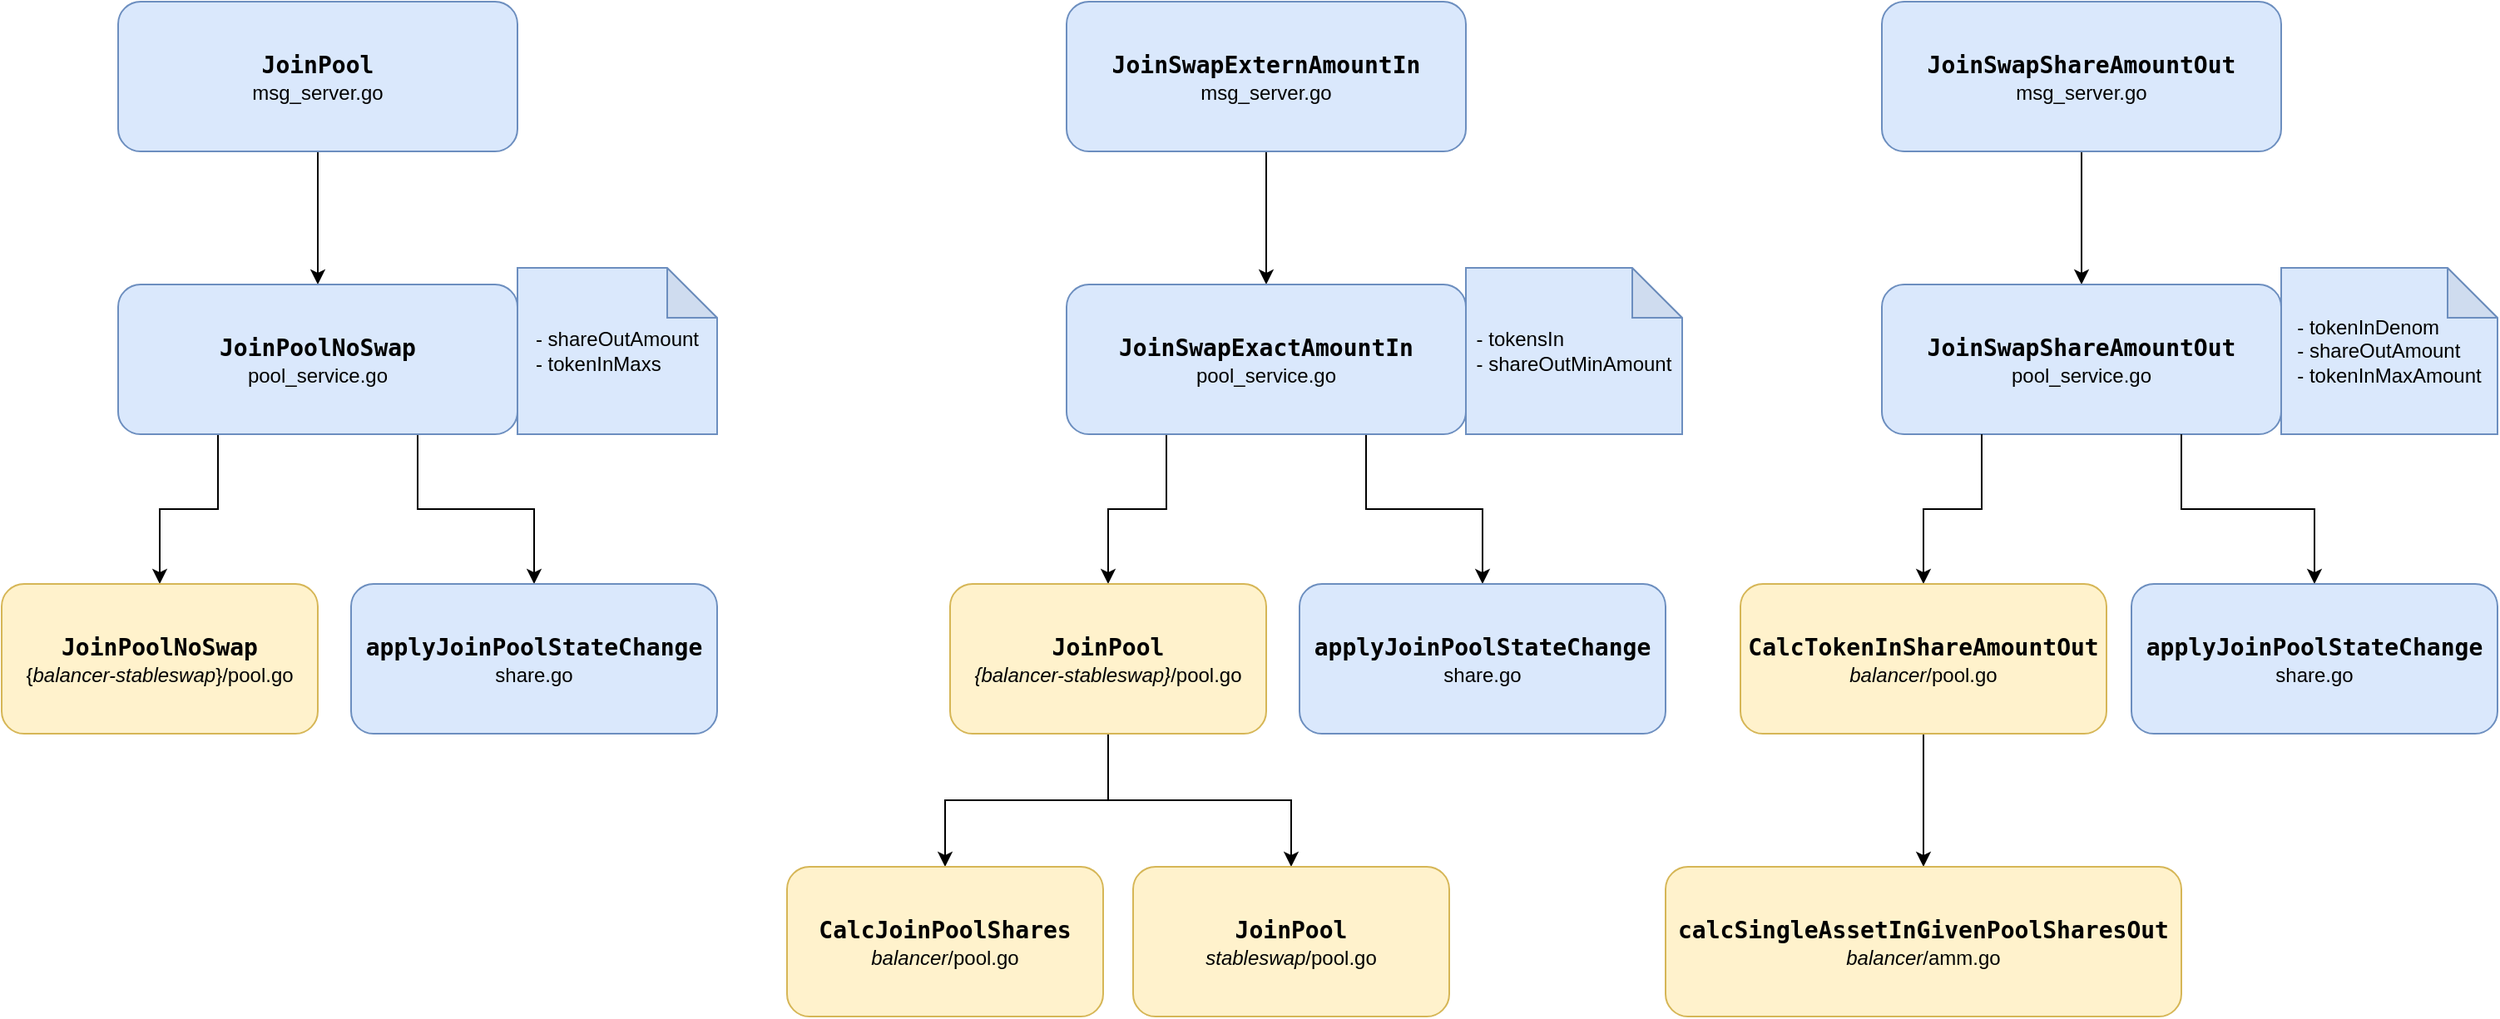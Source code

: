 <mxfile version="20.5.3" type="google" pages="2"><diagram id="0qrgnsilocFlv5rP9E1I" name="JoinPoolMsgs"><mxGraphModel grid="1" page="1" gridSize="10" guides="1" tooltips="1" connect="1" arrows="1" fold="1" pageScale="1" pageWidth="1700" pageHeight="1100" math="0" shadow="0"><root><mxCell id="0"/><mxCell id="1" parent="0"/><mxCell id="uW5GTuaa_IUeDNARKx7l-5" value="" style="edgeStyle=orthogonalEdgeStyle;rounded=0;orthogonalLoop=1;jettySize=auto;html=1;fontColor=#000000;" edge="1" parent="1" source="uW5GTuaa_IUeDNARKx7l-1" target="uW5GTuaa_IUeDNARKx7l-4"><mxGeometry relative="1" as="geometry"/></mxCell><mxCell id="uW5GTuaa_IUeDNARKx7l-1" value="&lt;div style=&quot;font-family: &amp;quot;Droid Sans Mono&amp;quot;, &amp;quot;monospace&amp;quot;, monospace; font-size: 14px; line-height: 19px;&quot;&gt;&lt;div&gt;&lt;b&gt;&lt;span style=&quot;background-color: transparent;&quot;&gt;JoinSwapExternAmountIn&lt;/span&gt;&lt;/b&gt;&lt;/div&gt;&lt;/div&gt;msg_server.go" style="rounded=1;whiteSpace=wrap;html=1;fillColor=#dae8fc;strokeColor=#6c8ebf;" vertex="1" parent="1"><mxGeometry x="680" y="40" width="240" height="90" as="geometry"/></mxCell><mxCell id="uW5GTuaa_IUeDNARKx7l-11" value="" style="edgeStyle=orthogonalEdgeStyle;rounded=0;orthogonalLoop=1;jettySize=auto;html=1;fontColor=#000000;exitX=0.25;exitY=1;exitDx=0;exitDy=0;" edge="1" parent="1" source="uW5GTuaa_IUeDNARKx7l-4" target="uW5GTuaa_IUeDNARKx7l-10"><mxGeometry relative="1" as="geometry"><mxPoint x="660" y="380" as="sourcePoint"/><Array as="points"/></mxGeometry></mxCell><mxCell id="uW5GTuaa_IUeDNARKx7l-13" style="edgeStyle=orthogonalEdgeStyle;rounded=0;orthogonalLoop=1;jettySize=auto;html=1;exitX=0.75;exitY=1;exitDx=0;exitDy=0;entryX=0.5;entryY=0;entryDx=0;entryDy=0;fontColor=#000000;" edge="1" parent="1" source="uW5GTuaa_IUeDNARKx7l-4" target="uW5GTuaa_IUeDNARKx7l-12"><mxGeometry relative="1" as="geometry"/></mxCell><mxCell id="uW5GTuaa_IUeDNARKx7l-4" value="&lt;div style=&quot;font-family: &amp;quot;Droid Sans Mono&amp;quot;, &amp;quot;monospace&amp;quot;, monospace; font-size: 14px; line-height: 19px;&quot;&gt;&lt;div style=&quot;font-family: &amp;quot;Droid Sans Mono&amp;quot;, &amp;quot;monospace&amp;quot;, monospace; font-size: 14px; line-height: 19px;&quot;&gt;&lt;div&gt;&lt;b&gt;&lt;span style=&quot;background-color: transparent;&quot;&gt;JoinSwapExactAmountIn&lt;/span&gt;&lt;/b&gt;&lt;/div&gt;&lt;/div&gt;&lt;/div&gt;&lt;span style=&quot;background-color: transparent;&quot;&gt;pool_service.go&lt;/span&gt;" style="rounded=1;whiteSpace=wrap;html=1;fillColor=#dae8fc;strokeColor=#6c8ebf;" vertex="1" parent="1"><mxGeometry x="680" y="210" width="240" height="90" as="geometry"/></mxCell><mxCell id="uW5GTuaa_IUeDNARKx7l-6" value="" style="edgeStyle=orthogonalEdgeStyle;rounded=0;orthogonalLoop=1;jettySize=auto;html=1;fontColor=#000000;" edge="1" parent="1" source="uW5GTuaa_IUeDNARKx7l-7" target="uW5GTuaa_IUeDNARKx7l-8"><mxGeometry relative="1" as="geometry"/></mxCell><mxCell id="uW5GTuaa_IUeDNARKx7l-7" value="&lt;div style=&quot;font-family: &amp;quot;Droid Sans Mono&amp;quot;, &amp;quot;monospace&amp;quot;, monospace; font-size: 14px; line-height: 19px;&quot;&gt;&lt;div&gt;&lt;b&gt;&lt;span style=&quot;background-color: transparent;&quot;&gt;JoinSwapShareAmountOut&lt;/span&gt;&lt;/b&gt;&lt;/div&gt;&lt;/div&gt;&lt;span style=&quot;background-color: transparent;&quot;&gt;msg_server.go&lt;/span&gt;" style="rounded=1;whiteSpace=wrap;html=1;fillColor=#dae8fc;strokeColor=#6c8ebf;" vertex="1" parent="1"><mxGeometry x="1170" y="40" width="240" height="90" as="geometry"/></mxCell><mxCell id="uW5GTuaa_IUeDNARKx7l-8" value="&lt;div style=&quot;font-family: &amp;quot;Droid Sans Mono&amp;quot;, &amp;quot;monospace&amp;quot;, monospace; font-size: 14px; line-height: 19px;&quot;&gt;&lt;div style=&quot;font-family: &amp;quot;Droid Sans Mono&amp;quot;, &amp;quot;monospace&amp;quot;, monospace; font-size: 14px; line-height: 19px;&quot;&gt;&lt;div&gt;&lt;b&gt;&lt;span style=&quot;background-color: transparent;&quot;&gt;JoinSwapShareAmountOut&lt;/span&gt;&lt;/b&gt;&lt;/div&gt;&lt;/div&gt;&lt;/div&gt;&lt;span style=&quot;background-color: transparent;&quot;&gt;pool_service.go&lt;/span&gt;" style="rounded=1;whiteSpace=wrap;html=1;fillColor=#dae8fc;strokeColor=#6c8ebf;" vertex="1" parent="1"><mxGeometry x="1170" y="210" width="240" height="90" as="geometry"/></mxCell><mxCell id="uW5GTuaa_IUeDNARKx7l-25" value="" style="edgeStyle=orthogonalEdgeStyle;rounded=0;orthogonalLoop=1;jettySize=auto;html=1;fontColor=#000000;" edge="1" parent="1" source="uW5GTuaa_IUeDNARKx7l-10" target="uW5GTuaa_IUeDNARKx7l-24"><mxGeometry relative="1" as="geometry"/></mxCell><mxCell id="EEQhbiuE1LbZnmNeVBPP-2" style="edgeStyle=orthogonalEdgeStyle;rounded=0;orthogonalLoop=1;jettySize=auto;html=1;exitX=0.5;exitY=1;exitDx=0;exitDy=0;fontSize=14;" edge="1" parent="1" source="uW5GTuaa_IUeDNARKx7l-10" target="EEQhbiuE1LbZnmNeVBPP-1"><mxGeometry relative="1" as="geometry"/></mxCell><mxCell id="uW5GTuaa_IUeDNARKx7l-10" value="&lt;div style=&quot;font-family: &amp;quot;Droid Sans Mono&amp;quot;, &amp;quot;monospace&amp;quot;, monospace; font-size: 14px; line-height: 19px;&quot;&gt;&lt;div style=&quot;font-family: &amp;quot;Droid Sans Mono&amp;quot;, &amp;quot;monospace&amp;quot;, monospace; font-size: 14px; line-height: 19px;&quot;&gt;&lt;div&gt;&lt;b&gt;&lt;span style=&quot;background-color: transparent;&quot;&gt;JoinPool&lt;/span&gt;&lt;/b&gt;&lt;/div&gt;&lt;/div&gt;&lt;/div&gt;&lt;span style=&quot;background-color: transparent;&quot;&gt;&lt;i&gt;{balancer-stableswap}&lt;/i&gt;/pool.go&lt;/span&gt;" style="rounded=1;whiteSpace=wrap;html=1;fillColor=#fff2cc;strokeColor=#d6b656;" vertex="1" parent="1"><mxGeometry x="610" y="390" width="190" height="90" as="geometry"/></mxCell><mxCell id="uW5GTuaa_IUeDNARKx7l-12" value="&lt;div style=&quot;font-family: &amp;quot;Droid Sans Mono&amp;quot;, &amp;quot;monospace&amp;quot;, monospace; font-size: 14px; line-height: 19px;&quot;&gt;&lt;div style=&quot;font-family: &amp;quot;Droid Sans Mono&amp;quot;, &amp;quot;monospace&amp;quot;, monospace; font-size: 14px; line-height: 19px;&quot;&gt;&lt;div&gt;&lt;div style=&quot;font-family: &amp;quot;Droid Sans Mono&amp;quot;, &amp;quot;monospace&amp;quot;, monospace; font-size: 14px; line-height: 19px;&quot;&gt;&lt;div&gt;&lt;b&gt;&lt;span style=&quot;background-color: transparent;&quot;&gt;applyJoinPoolStateChange&lt;/span&gt;&lt;/b&gt;&lt;/div&gt;&lt;/div&gt;&lt;/div&gt;&lt;/div&gt;&lt;/div&gt;&lt;span style=&quot;background-color: transparent;&quot;&gt;share.go&lt;/span&gt;" style="rounded=1;whiteSpace=wrap;html=1;fillColor=#dae8fc;strokeColor=#6c8ebf;" vertex="1" parent="1"><mxGeometry x="820" y="390" width="220" height="90" as="geometry"/></mxCell><mxCell id="uW5GTuaa_IUeDNARKx7l-14" value="" style="edgeStyle=orthogonalEdgeStyle;rounded=0;orthogonalLoop=1;jettySize=auto;html=1;fontColor=#000000;" edge="1" parent="1" source="uW5GTuaa_IUeDNARKx7l-15" target="uW5GTuaa_IUeDNARKx7l-18"><mxGeometry relative="1" as="geometry"/></mxCell><mxCell id="uW5GTuaa_IUeDNARKx7l-15" value="&lt;div style=&quot;font-family: &amp;quot;Droid Sans Mono&amp;quot;, &amp;quot;monospace&amp;quot;, monospace; font-size: 14px; line-height: 19px;&quot;&gt;&lt;div&gt;&lt;b&gt;&lt;span style=&quot;background-color: transparent;&quot;&gt;JoinPool&lt;/span&gt;&lt;/b&gt;&lt;/div&gt;&lt;/div&gt;msg_server.go" style="rounded=1;whiteSpace=wrap;html=1;fillColor=#dae8fc;strokeColor=#6c8ebf;" vertex="1" parent="1"><mxGeometry x="110" y="40" width="240" height="90" as="geometry"/></mxCell><mxCell id="uW5GTuaa_IUeDNARKx7l-16" value="" style="edgeStyle=orthogonalEdgeStyle;rounded=0;orthogonalLoop=1;jettySize=auto;html=1;fontColor=#000000;exitX=0.25;exitY=1;exitDx=0;exitDy=0;" edge="1" parent="1" source="uW5GTuaa_IUeDNARKx7l-18" target="uW5GTuaa_IUeDNARKx7l-19"><mxGeometry relative="1" as="geometry"><mxPoint x="90" y="380" as="sourcePoint"/><Array as="points"/></mxGeometry></mxCell><mxCell id="uW5GTuaa_IUeDNARKx7l-17" style="edgeStyle=orthogonalEdgeStyle;rounded=0;orthogonalLoop=1;jettySize=auto;html=1;exitX=0.75;exitY=1;exitDx=0;exitDy=0;entryX=0.5;entryY=0;entryDx=0;entryDy=0;fontColor=#000000;" edge="1" parent="1" source="uW5GTuaa_IUeDNARKx7l-18" target="uW5GTuaa_IUeDNARKx7l-20"><mxGeometry relative="1" as="geometry"/></mxCell><mxCell id="uW5GTuaa_IUeDNARKx7l-18" value="&lt;div style=&quot;font-family: &amp;quot;Droid Sans Mono&amp;quot;, &amp;quot;monospace&amp;quot;, monospace; font-size: 14px; line-height: 19px;&quot;&gt;&lt;div style=&quot;font-family: &amp;quot;Droid Sans Mono&amp;quot;, &amp;quot;monospace&amp;quot;, monospace; font-size: 14px; line-height: 19px;&quot;&gt;&lt;div&gt;&lt;b&gt;&lt;span style=&quot;background-color: transparent;&quot;&gt;JoinPoolNoSwap&lt;/span&gt;&lt;/b&gt;&lt;/div&gt;&lt;/div&gt;&lt;/div&gt;&lt;span style=&quot;background-color: transparent;&quot;&gt;pool_service.go&lt;/span&gt;" style="rounded=1;whiteSpace=wrap;html=1;fillColor=#dae8fc;strokeColor=#6c8ebf;" vertex="1" parent="1"><mxGeometry x="110" y="210" width="240" height="90" as="geometry"/></mxCell><mxCell id="uW5GTuaa_IUeDNARKx7l-19" value="&lt;div style=&quot;font-family: &amp;quot;Droid Sans Mono&amp;quot;, &amp;quot;monospace&amp;quot;, monospace; font-size: 14px; line-height: 19px;&quot;&gt;&lt;div style=&quot;font-family: &amp;quot;Droid Sans Mono&amp;quot;, &amp;quot;monospace&amp;quot;, monospace; font-size: 14px; line-height: 19px;&quot;&gt;&lt;div&gt;&lt;b&gt;&lt;span style=&quot;background-color: transparent;&quot;&gt;JoinPoolNoSwap&lt;/span&gt;&lt;/b&gt;&lt;/div&gt;&lt;/div&gt;&lt;/div&gt;&lt;span style=&quot;background-color: transparent;&quot;&gt;{&lt;i&gt;balancer-stableswap&lt;/i&gt;}/pool.go&lt;/span&gt;" style="rounded=1;whiteSpace=wrap;html=1;fillColor=#fff2cc;strokeColor=#d6b656;" vertex="1" parent="1"><mxGeometry x="40" y="390" width="190" height="90" as="geometry"/></mxCell><mxCell id="uW5GTuaa_IUeDNARKx7l-20" value="&lt;div style=&quot;font-family: &amp;quot;Droid Sans Mono&amp;quot;, &amp;quot;monospace&amp;quot;, monospace; font-size: 14px; line-height: 19px;&quot;&gt;&lt;div style=&quot;font-family: &amp;quot;Droid Sans Mono&amp;quot;, &amp;quot;monospace&amp;quot;, monospace; font-size: 14px; line-height: 19px;&quot;&gt;&lt;div&gt;&lt;div style=&quot;font-family: &amp;quot;Droid Sans Mono&amp;quot;, &amp;quot;monospace&amp;quot;, monospace; font-size: 14px; line-height: 19px;&quot;&gt;&lt;div&gt;&lt;b&gt;&lt;span style=&quot;background-color: transparent;&quot;&gt;applyJoinPoolStateChange&lt;/span&gt;&lt;/b&gt;&lt;/div&gt;&lt;/div&gt;&lt;/div&gt;&lt;/div&gt;&lt;/div&gt;&lt;span style=&quot;background-color: transparent;&quot;&gt;share.go&lt;/span&gt;" style="rounded=1;whiteSpace=wrap;html=1;fillColor=#dae8fc;strokeColor=#6c8ebf;" vertex="1" parent="1"><mxGeometry x="250" y="390" width="220" height="90" as="geometry"/></mxCell><mxCell id="uW5GTuaa_IUeDNARKx7l-21" value="&lt;div align=&quot;justify&quot;&gt;- shareOutAmount&lt;br&gt;&lt;/div&gt;&lt;div align=&quot;justify&quot;&gt;- tokenInMaxs&lt;/div&gt;" style="shape=note;whiteSpace=wrap;html=1;backgroundOutline=1;darkOpacity=0.05;labelBackgroundColor=none;align=center;fillColor=#dae8fc;strokeColor=#6c8ebf;" vertex="1" parent="1"><mxGeometry x="350" y="200" width="120" height="100" as="geometry"/></mxCell><mxCell id="uW5GTuaa_IUeDNARKx7l-22" value="&lt;div align=&quot;justify&quot;&gt;- tokensIn&lt;br&gt;&lt;/div&gt;&lt;div align=&quot;justify&quot;&gt;- shareOutMinAmount&lt;/div&gt;" style="shape=note;whiteSpace=wrap;html=1;backgroundOutline=1;darkOpacity=0.05;labelBackgroundColor=none;align=center;fillColor=#dae8fc;strokeColor=#6c8ebf;" vertex="1" parent="1"><mxGeometry x="920" y="200" width="130" height="100" as="geometry"/></mxCell><mxCell id="uW5GTuaa_IUeDNARKx7l-23" value="&lt;div align=&quot;justify&quot;&gt;- tokenInDenom&lt;br&gt;&lt;/div&gt;&lt;div align=&quot;justify&quot;&gt;- shareOutAmount&lt;br&gt;&lt;/div&gt;&lt;div align=&quot;justify&quot;&gt;- tokenInMaxAmount&lt;/div&gt;" style="shape=note;whiteSpace=wrap;html=1;backgroundOutline=1;darkOpacity=0.05;labelBackgroundColor=none;align=center;fillColor=#dae8fc;strokeColor=#6c8ebf;" vertex="1" parent="1"><mxGeometry x="1410" y="200" width="130" height="100" as="geometry"/></mxCell><mxCell id="uW5GTuaa_IUeDNARKx7l-24" value="&lt;div style=&quot;font-family: &amp;quot;Droid Sans Mono&amp;quot;, &amp;quot;monospace&amp;quot;, monospace; font-size: 14px; line-height: 19px;&quot;&gt;&lt;div style=&quot;font-family: &amp;quot;Droid Sans Mono&amp;quot;, &amp;quot;monospace&amp;quot;, monospace; font-size: 14px; line-height: 19px;&quot;&gt;&lt;div&gt;&lt;b&gt;&lt;span style=&quot;background-color: transparent;&quot;&gt;CalcJoinPoolShares&lt;/span&gt;&lt;/b&gt;&lt;/div&gt;&lt;/div&gt;&lt;/div&gt;&lt;span style=&quot;background-color: transparent;&quot;&gt;&lt;i&gt;balancer&lt;/i&gt;/pool.go&lt;/span&gt;" style="rounded=1;whiteSpace=wrap;html=1;fillColor=#fff2cc;strokeColor=#d6b656;" vertex="1" parent="1"><mxGeometry x="512" y="560" width="190" height="90" as="geometry"/></mxCell><mxCell id="jEaBeC_6OpZJIMEJ8hdK-1" value="" style="edgeStyle=orthogonalEdgeStyle;rounded=0;orthogonalLoop=1;jettySize=auto;html=1;fontColor=#000000;exitX=0.25;exitY=1;exitDx=0;exitDy=0;" edge="1" parent="1" source="uW5GTuaa_IUeDNARKx7l-8" target="jEaBeC_6OpZJIMEJ8hdK-4"><mxGeometry relative="1" as="geometry"><mxPoint x="1260" y="345" as="sourcePoint"/><Array as="points"/></mxGeometry></mxCell><mxCell id="jEaBeC_6OpZJIMEJ8hdK-2" style="edgeStyle=orthogonalEdgeStyle;rounded=0;orthogonalLoop=1;jettySize=auto;html=1;entryX=0.5;entryY=0;entryDx=0;entryDy=0;fontColor=#000000;exitX=0.75;exitY=1;exitDx=0;exitDy=0;" edge="1" parent="1" source="uW5GTuaa_IUeDNARKx7l-8" target="jEaBeC_6OpZJIMEJ8hdK-5"><mxGeometry relative="1" as="geometry"><mxPoint x="1310" y="330" as="sourcePoint"/></mxGeometry></mxCell><mxCell id="jEaBeC_6OpZJIMEJ8hdK-3" value="" style="edgeStyle=orthogonalEdgeStyle;rounded=0;orthogonalLoop=1;jettySize=auto;html=1;fontColor=#000000;" edge="1" parent="1" source="jEaBeC_6OpZJIMEJ8hdK-4" target="jEaBeC_6OpZJIMEJ8hdK-6"><mxGeometry relative="1" as="geometry"/></mxCell><mxCell id="jEaBeC_6OpZJIMEJ8hdK-4" value="&lt;div style=&quot;font-family: &amp;quot;Droid Sans Mono&amp;quot;, &amp;quot;monospace&amp;quot;, monospace; font-size: 14px; line-height: 19px;&quot;&gt;&lt;div style=&quot;font-family: &amp;quot;Droid Sans Mono&amp;quot;, &amp;quot;monospace&amp;quot;, monospace; font-size: 14px; line-height: 19px;&quot;&gt;&lt;div&gt;&lt;div style=&quot;font-family: &amp;quot;Droid Sans Mono&amp;quot;, &amp;quot;monospace&amp;quot;, monospace; font-size: 14px; line-height: 19px;&quot;&gt;&lt;div&gt;&lt;b&gt;&lt;span style=&quot;background-color: transparent;&quot;&gt;CalcTokenInShareAmountOut&lt;/span&gt;&lt;/b&gt;&lt;/div&gt;&lt;/div&gt;&lt;/div&gt;&lt;/div&gt;&lt;/div&gt;&lt;span style=&quot;background-color: transparent;&quot;&gt;&lt;i&gt;balancer&lt;/i&gt;/pool.go&lt;/span&gt;" style="rounded=1;whiteSpace=wrap;html=1;fillColor=#fff2cc;strokeColor=#d6b656;" vertex="1" parent="1"><mxGeometry x="1085" y="390" width="220" height="90" as="geometry"/></mxCell><mxCell id="jEaBeC_6OpZJIMEJ8hdK-5" value="&lt;div style=&quot;font-family: &amp;quot;Droid Sans Mono&amp;quot;, &amp;quot;monospace&amp;quot;, monospace; font-size: 14px; line-height: 19px;&quot;&gt;&lt;div style=&quot;font-family: &amp;quot;Droid Sans Mono&amp;quot;, &amp;quot;monospace&amp;quot;, monospace; font-size: 14px; line-height: 19px;&quot;&gt;&lt;div&gt;&lt;div style=&quot;font-family: &amp;quot;Droid Sans Mono&amp;quot;, &amp;quot;monospace&amp;quot;, monospace; font-size: 14px; line-height: 19px;&quot;&gt;&lt;div&gt;&lt;b&gt;&lt;span style=&quot;background-color: transparent;&quot;&gt;applyJoinPoolStateChange&lt;/span&gt;&lt;/b&gt;&lt;/div&gt;&lt;/div&gt;&lt;/div&gt;&lt;/div&gt;&lt;/div&gt;&lt;span style=&quot;background-color: transparent;&quot;&gt;share.go&lt;/span&gt;" style="rounded=1;whiteSpace=wrap;html=1;fillColor=#dae8fc;strokeColor=#6c8ebf;" vertex="1" parent="1"><mxGeometry x="1320" y="390" width="220" height="90" as="geometry"/></mxCell><mxCell id="jEaBeC_6OpZJIMEJ8hdK-6" value="&lt;div style=&quot;font-family: &amp;quot;Droid Sans Mono&amp;quot;, &amp;quot;monospace&amp;quot;, monospace; font-size: 14px; line-height: 19px;&quot;&gt;&lt;div style=&quot;font-family: &amp;quot;Droid Sans Mono&amp;quot;, &amp;quot;monospace&amp;quot;, monospace; font-size: 14px; line-height: 19px;&quot;&gt;&lt;div&gt;&lt;div style=&quot;font-family: &amp;quot;Droid Sans Mono&amp;quot;, &amp;quot;monospace&amp;quot;, monospace; font-size: 14px; line-height: 19px;&quot;&gt;&lt;div&gt;&lt;b&gt;&lt;span style=&quot;background-color: transparent;&quot;&gt;calcSingleAssetInGivenPoolSharesOut&lt;/span&gt;&lt;/b&gt;&lt;/div&gt;&lt;/div&gt;&lt;/div&gt;&lt;/div&gt;&lt;/div&gt;&lt;span style=&quot;background-color: transparent;&quot;&gt;&lt;i&gt;balancer&lt;/i&gt;/amm.go&lt;/span&gt;" style="rounded=1;whiteSpace=wrap;html=1;fillColor=#fff2cc;strokeColor=#d6b656;" vertex="1" parent="1"><mxGeometry x="1040" y="560" width="310" height="90" as="geometry"/></mxCell><mxCell id="EEQhbiuE1LbZnmNeVBPP-1" value="&lt;div style=&quot;font-family: &amp;quot;Droid Sans Mono&amp;quot;, &amp;quot;monospace&amp;quot;, monospace; font-size: 14px; line-height: 19px;&quot;&gt;&lt;div style=&quot;font-family: &amp;quot;Droid Sans Mono&amp;quot;, &amp;quot;monospace&amp;quot;, monospace; font-size: 14px; line-height: 19px;&quot;&gt;&lt;div&gt;&lt;b&gt;&lt;span style=&quot;background-color: transparent;&quot;&gt;JoinPool&lt;br&gt;&lt;/span&gt;&lt;/b&gt;&lt;/div&gt;&lt;/div&gt;&lt;/div&gt;&lt;span style=&quot;background-color: transparent;&quot;&gt;&lt;i&gt;stableswap&lt;/i&gt;/pool.go&lt;/span&gt;" style="rounded=1;whiteSpace=wrap;html=1;fillColor=#fff2cc;strokeColor=#d6b656;" vertex="1" parent="1"><mxGeometry x="720" y="560" width="190" height="90" as="geometry"/></mxCell></root></mxGraphModel></diagram><diagram id="nFbIdgeD-GZ1dm-IVfG8" name="ExitPoolMsgs"><mxGraphModel grid="1" page="1" gridSize="10" guides="1" tooltips="1" connect="1" arrows="1" fold="1" pageScale="1" pageWidth="850" pageHeight="1100" math="0" shadow="0"><root><mxCell id="0"/><mxCell id="1" parent="0"/><mxCell id="lQ5fEQbqt2XdW8vGQpKS-1" value="" style="edgeStyle=orthogonalEdgeStyle;rounded=0;orthogonalLoop=1;jettySize=auto;html=1;fontColor=#000000;" edge="1" parent="1" source="lQ5fEQbqt2XdW8vGQpKS-2" target="lQ5fEQbqt2XdW8vGQpKS-5"><mxGeometry relative="1" as="geometry"/></mxCell><mxCell id="lQ5fEQbqt2XdW8vGQpKS-2" value="&lt;div style=&quot;font-family: &amp;quot;Droid Sans Mono&amp;quot;, &amp;quot;monospace&amp;quot;, monospace; font-size: 14px; line-height: 19px;&quot;&gt;&lt;div&gt;&lt;b&gt;ExitSwapShareAmountIn&lt;/b&gt;&lt;/div&gt;&lt;/div&gt;msg_server.go" style="rounded=1;whiteSpace=wrap;html=1;fillColor=#dae8fc;strokeColor=#6c8ebf;" vertex="1" parent="1"><mxGeometry x="680" y="40" width="240" height="90" as="geometry"/></mxCell><mxCell id="lQ5fEQbqt2XdW8vGQpKS-3" value="" style="edgeStyle=orthogonalEdgeStyle;rounded=0;orthogonalLoop=1;jettySize=auto;html=1;fontColor=#000000;exitX=0.534;exitY=0.998;exitDx=0;exitDy=0;exitPerimeter=0;" edge="1" parent="1" source="lQ5fEQbqt2XdW8vGQpKS-5"><mxGeometry relative="1" as="geometry"><mxPoint x="787.92" y="301.98" as="sourcePoint"/><Array as="points"/><mxPoint x="810" y="450" as="targetPoint"/></mxGeometry></mxCell><mxCell id="dS8Dy-xBz-0VP6z3kn9c-2" style="edgeStyle=orthogonalEdgeStyle;rounded=0;orthogonalLoop=1;jettySize=auto;html=1;entryX=0.5;entryY=0;entryDx=0;entryDy=0;fontSize=14;exitX=0.208;exitY=0.989;exitDx=0;exitDy=0;exitPerimeter=0;" edge="1" parent="1" source="lQ5fEQbqt2XdW8vGQpKS-5" target="dS8Dy-xBz-0VP6z3kn9c-1"><mxGeometry relative="1" as="geometry"/></mxCell><mxCell id="lQ5fEQbqt2XdW8vGQpKS-5" value="&lt;div style=&quot;font-family: &amp;quot;Droid Sans Mono&amp;quot;, &amp;quot;monospace&amp;quot;, monospace; font-size: 14px; line-height: 19px;&quot;&gt;&lt;div style=&quot;font-family: &amp;quot;Droid Sans Mono&amp;quot;, &amp;quot;monospace&amp;quot;, monospace; font-size: 14px; line-height: 19px;&quot;&gt;&lt;div&gt;&lt;b&gt;&lt;span style=&quot;background-color: transparent;&quot;&gt;ExitSwapShareAmountIn&lt;br&gt;&lt;/span&gt;&lt;/b&gt;&lt;/div&gt;&lt;/div&gt;&lt;/div&gt;&lt;span style=&quot;background-color: transparent;&quot;&gt;pool_service.go&lt;/span&gt;" style="rounded=1;whiteSpace=wrap;html=1;fillColor=#dae8fc;strokeColor=#6c8ebf;" vertex="1" parent="1"><mxGeometry x="680" y="210" width="240" height="90" as="geometry"/></mxCell><mxCell id="lQ5fEQbqt2XdW8vGQpKS-6" value="" style="edgeStyle=orthogonalEdgeStyle;rounded=0;orthogonalLoop=1;jettySize=auto;html=1;fontColor=#000000;" edge="1" parent="1" source="lQ5fEQbqt2XdW8vGQpKS-7" target="lQ5fEQbqt2XdW8vGQpKS-8"><mxGeometry relative="1" as="geometry"/></mxCell><mxCell id="lQ5fEQbqt2XdW8vGQpKS-7" value="&lt;div style=&quot;font-family: &amp;quot;Droid Sans Mono&amp;quot;, &amp;quot;monospace&amp;quot;, monospace; font-size: 14px; line-height: 19px;&quot;&gt;&lt;div&gt;&lt;b&gt;&lt;span style=&quot;background-color: transparent;&quot;&gt;ExitSwapExternAmountOut&lt;/span&gt;&lt;/b&gt;&lt;/div&gt;&lt;/div&gt;&lt;span style=&quot;background-color: transparent;&quot;&gt;msg_server.go&lt;/span&gt;" style="rounded=1;whiteSpace=wrap;html=1;fillColor=#dae8fc;strokeColor=#6c8ebf;" vertex="1" parent="1"><mxGeometry x="1302" y="40" width="240" height="90" as="geometry"/></mxCell><mxCell id="lQ5fEQbqt2XdW8vGQpKS-8" value="&lt;div style=&quot;font-family: &amp;quot;Droid Sans Mono&amp;quot;, &amp;quot;monospace&amp;quot;, monospace; font-size: 14px; line-height: 19px;&quot;&gt;&lt;div style=&quot;font-family: &amp;quot;Droid Sans Mono&amp;quot;, &amp;quot;monospace&amp;quot;, monospace; font-size: 14px; line-height: 19px;&quot;&gt;&lt;div&gt;&lt;b&gt;&lt;span style=&quot;background-color: transparent;&quot;&gt;ExitSwapExactAmountOut&lt;br&gt;&lt;/span&gt;&lt;/b&gt;&lt;/div&gt;&lt;/div&gt;&lt;/div&gt;&lt;span style=&quot;background-color: transparent;&quot;&gt;pool_service.go&lt;/span&gt;" style="rounded=1;whiteSpace=wrap;html=1;fillColor=#dae8fc;strokeColor=#6c8ebf;" vertex="1" parent="1"><mxGeometry x="1302" y="210" width="240" height="90" as="geometry"/></mxCell><mxCell id="Z7VNqDNRD5pa88jOtwP0-2" style="edgeStyle=orthogonalEdgeStyle;rounded=0;orthogonalLoop=1;jettySize=auto;html=1;exitX=0.5;exitY=1;exitDx=0;exitDy=0;entryX=0.5;entryY=0;entryDx=0;entryDy=0;fontSize=14;" edge="1" parent="1" source="lQ5fEQbqt2XdW8vGQpKS-10" target="Z7VNqDNRD5pa88jOtwP0-1"><mxGeometry relative="1" as="geometry"/></mxCell><mxCell id="m3GZ5MYdJMN4PvwOWyFg-2" style="edgeStyle=orthogonalEdgeStyle;rounded=0;orthogonalLoop=1;jettySize=auto;html=1;exitX=0.5;exitY=1;exitDx=0;exitDy=0;fontSize=14;" edge="1" parent="1" source="lQ5fEQbqt2XdW8vGQpKS-10" target="m3GZ5MYdJMN4PvwOWyFg-1"><mxGeometry relative="1" as="geometry"/></mxCell><mxCell id="lQ5fEQbqt2XdW8vGQpKS-10" value="&lt;div&gt;&lt;b&gt;&lt;font style=&quot;font-size: 14px;&quot;&gt;SwapExactAmountIn&lt;/font&gt;&lt;/b&gt;&lt;br&gt;&lt;/div&gt;&lt;div&gt;swap.go&lt;/div&gt;" style="rounded=1;whiteSpace=wrap;html=1;fillColor=#dae8fc;strokeColor=#6c8ebf;" vertex="1" parent="1"><mxGeometry x="712" y="450" width="190" height="90" as="geometry"/></mxCell><mxCell id="lQ5fEQbqt2XdW8vGQpKS-12" value="" style="edgeStyle=orthogonalEdgeStyle;rounded=0;orthogonalLoop=1;jettySize=auto;html=1;fontColor=#000000;" edge="1" parent="1" source="lQ5fEQbqt2XdW8vGQpKS-13" target="lQ5fEQbqt2XdW8vGQpKS-16"><mxGeometry relative="1" as="geometry"/></mxCell><mxCell id="lQ5fEQbqt2XdW8vGQpKS-13" value="&lt;div style=&quot;font-family: &amp;quot;Droid Sans Mono&amp;quot;, &amp;quot;monospace&amp;quot;, monospace; font-size: 14px; line-height: 19px;&quot;&gt;&lt;div&gt;&lt;b&gt;ExitPool&lt;/b&gt;&lt;/div&gt;&lt;/div&gt;msg_server.go" style="rounded=1;whiteSpace=wrap;html=1;fillColor=#dae8fc;strokeColor=#6c8ebf;" vertex="1" parent="1"><mxGeometry x="110" y="40" width="240" height="90" as="geometry"/></mxCell><mxCell id="lQ5fEQbqt2XdW8vGQpKS-14" value="" style="edgeStyle=orthogonalEdgeStyle;rounded=0;orthogonalLoop=1;jettySize=auto;html=1;fontColor=#000000;exitX=0.25;exitY=1;exitDx=0;exitDy=0;" edge="1" parent="1" source="lQ5fEQbqt2XdW8vGQpKS-16" target="lQ5fEQbqt2XdW8vGQpKS-17"><mxGeometry relative="1" as="geometry"><mxPoint x="90" y="380" as="sourcePoint"/><Array as="points"/></mxGeometry></mxCell><mxCell id="lQ5fEQbqt2XdW8vGQpKS-15" style="edgeStyle=orthogonalEdgeStyle;rounded=0;orthogonalLoop=1;jettySize=auto;html=1;exitX=0.75;exitY=1;exitDx=0;exitDy=0;entryX=0.5;entryY=0;entryDx=0;entryDy=0;fontColor=#000000;" edge="1" parent="1" source="lQ5fEQbqt2XdW8vGQpKS-16" target="lQ5fEQbqt2XdW8vGQpKS-18"><mxGeometry relative="1" as="geometry"/></mxCell><mxCell id="lQ5fEQbqt2XdW8vGQpKS-16" value="&lt;div style=&quot;font-family: &amp;quot;Droid Sans Mono&amp;quot;, &amp;quot;monospace&amp;quot;, monospace; font-size: 14px; line-height: 19px;&quot;&gt;&lt;div style=&quot;font-family: &amp;quot;Droid Sans Mono&amp;quot;, &amp;quot;monospace&amp;quot;, monospace; font-size: 14px; line-height: 19px;&quot;&gt;&lt;div&gt;&lt;b&gt;ExitPool&lt;/b&gt;&lt;br&gt;&lt;/div&gt;&lt;/div&gt;&lt;/div&gt;&lt;span style=&quot;background-color: transparent;&quot;&gt;pool_service.go&lt;/span&gt;" style="rounded=1;whiteSpace=wrap;html=1;fillColor=#dae8fc;strokeColor=#6c8ebf;" vertex="1" parent="1"><mxGeometry x="110" y="210" width="240" height="90" as="geometry"/></mxCell><mxCell id="lQ5fEQbqt2XdW8vGQpKS-17" value="&lt;div style=&quot;font-family: &amp;quot;Droid Sans Mono&amp;quot;, &amp;quot;monospace&amp;quot;, monospace; font-size: 14px; line-height: 19px;&quot;&gt;&lt;div style=&quot;font-family: &amp;quot;Droid Sans Mono&amp;quot;, &amp;quot;monospace&amp;quot;, monospace; font-size: 14px; line-height: 19px;&quot;&gt;&lt;div&gt;&lt;b&gt;&lt;span style=&quot;background-color: transparent;&quot;&gt;ExitPool&lt;br&gt;&lt;/span&gt;&lt;/b&gt;&lt;/div&gt;&lt;/div&gt;&lt;/div&gt;&lt;span style=&quot;background-color: transparent;&quot;&gt;{&lt;i&gt;balancer-stableswap&lt;/i&gt;}/pool.go&lt;/span&gt;" style="rounded=1;whiteSpace=wrap;html=1;fillColor=#fff2cc;strokeColor=#d6b656;" vertex="1" parent="1"><mxGeometry x="40" y="390" width="190" height="90" as="geometry"/></mxCell><mxCell id="lQ5fEQbqt2XdW8vGQpKS-18" value="&lt;div&gt;&lt;span style=&quot;background-color: transparent;&quot;&gt;&lt;font style=&quot;font-size: 14px;&quot;&gt;&lt;b&gt;applyExitPoolStateChange&lt;/b&gt;&lt;/font&gt;&lt;br&gt;&lt;/span&gt;&lt;/div&gt;&lt;div&gt;&lt;span style=&quot;background-color: transparent;&quot;&gt;share.go&lt;/span&gt;&lt;/div&gt;" style="rounded=1;whiteSpace=wrap;html=1;fillColor=#dae8fc;strokeColor=#6c8ebf;" vertex="1" parent="1"><mxGeometry x="180" y="500" width="220" height="90" as="geometry"/></mxCell><mxCell id="lQ5fEQbqt2XdW8vGQpKS-19" value="&lt;div align=&quot;justify&quot;&gt;- shareInAmount&lt;br&gt;&lt;/div&gt;&lt;div align=&quot;justify&quot;&gt;- tokenOutMins&lt;br&gt;&lt;/div&gt;" style="shape=note;whiteSpace=wrap;html=1;backgroundOutline=1;darkOpacity=0.05;labelBackgroundColor=none;align=center;fillColor=#dae8fc;strokeColor=#6c8ebf;" vertex="1" parent="1"><mxGeometry x="350" y="200" width="120" height="100" as="geometry"/></mxCell><mxCell id="lQ5fEQbqt2XdW8vGQpKS-20" value="&lt;div align=&quot;center&quot;&gt;- tokenOutDenom&lt;/div&gt;&lt;div align=&quot;center&quot;&gt;- shareInAmount&lt;/div&gt;&lt;div align=&quot;center&quot;&gt;- tokenOutMinAmount&lt;br&gt;&lt;/div&gt;" style="shape=note;whiteSpace=wrap;html=1;backgroundOutline=1;darkOpacity=0.05;labelBackgroundColor=none;align=center;fillColor=#dae8fc;strokeColor=#6c8ebf;" vertex="1" parent="1"><mxGeometry x="920" y="200" width="180" height="70" as="geometry"/></mxCell><mxCell id="lQ5fEQbqt2XdW8vGQpKS-21" value="&lt;div align=&quot;justify&quot;&gt;- tokenOut&lt;br&gt;&lt;/div&gt;&lt;div align=&quot;justify&quot;&gt;- shareInMaxAmount&lt;br&gt;&lt;/div&gt;" style="shape=note;whiteSpace=wrap;html=1;backgroundOutline=1;darkOpacity=0.05;labelBackgroundColor=none;align=center;fillColor=#dae8fc;strokeColor=#6c8ebf;" vertex="1" parent="1"><mxGeometry x="1542" y="200" width="130" height="70" as="geometry"/></mxCell><mxCell id="lQ5fEQbqt2XdW8vGQpKS-23" value="" style="edgeStyle=orthogonalEdgeStyle;rounded=0;orthogonalLoop=1;jettySize=auto;html=1;fontColor=#000000;exitX=0.25;exitY=1;exitDx=0;exitDy=0;" edge="1" parent="1" source="lQ5fEQbqt2XdW8vGQpKS-8" target="lQ5fEQbqt2XdW8vGQpKS-26"><mxGeometry relative="1" as="geometry"><mxPoint x="1392" y="345" as="sourcePoint"/><Array as="points"/></mxGeometry></mxCell><mxCell id="lQ5fEQbqt2XdW8vGQpKS-24" style="edgeStyle=orthogonalEdgeStyle;rounded=0;orthogonalLoop=1;jettySize=auto;html=1;entryX=0.5;entryY=0;entryDx=0;entryDy=0;fontColor=#000000;exitX=0.75;exitY=1;exitDx=0;exitDy=0;" edge="1" parent="1" source="lQ5fEQbqt2XdW8vGQpKS-8" target="lQ5fEQbqt2XdW8vGQpKS-27"><mxGeometry relative="1" as="geometry"><mxPoint x="1442" y="330" as="sourcePoint"/></mxGeometry></mxCell><mxCell id="lQ5fEQbqt2XdW8vGQpKS-25" value="" style="edgeStyle=orthogonalEdgeStyle;rounded=0;orthogonalLoop=1;jettySize=auto;html=1;fontColor=#000000;" edge="1" parent="1" source="lQ5fEQbqt2XdW8vGQpKS-26" target="lQ5fEQbqt2XdW8vGQpKS-28"><mxGeometry relative="1" as="geometry"/></mxCell><mxCell id="lQ5fEQbqt2XdW8vGQpKS-26" value="&lt;div style=&quot;font-family: &amp;quot;Droid Sans Mono&amp;quot;, &amp;quot;monospace&amp;quot;, monospace; font-size: 14px; line-height: 19px;&quot;&gt;&lt;div style=&quot;font-family: &amp;quot;Droid Sans Mono&amp;quot;, &amp;quot;monospace&amp;quot;, monospace; font-size: 14px; line-height: 19px;&quot;&gt;&lt;div&gt;&lt;div style=&quot;font-family: &amp;quot;Droid Sans Mono&amp;quot;, &amp;quot;monospace&amp;quot;, monospace; font-size: 14px; line-height: 19px;&quot;&gt;&lt;div&gt;&lt;b&gt;&lt;span style=&quot;background-color: transparent;&quot;&gt;ExitSwapExactAmountOut&lt;/span&gt;&lt;/b&gt;&lt;/div&gt;&lt;/div&gt;&lt;/div&gt;&lt;/div&gt;&lt;/div&gt;&lt;span style=&quot;background-color: transparent;&quot;&gt;&lt;i&gt;balancer&lt;/i&gt;/pool.go&lt;/span&gt;" style="rounded=1;whiteSpace=wrap;html=1;fillColor=#fff2cc;strokeColor=#d6b656;" vertex="1" parent="1"><mxGeometry x="1217" y="390" width="220" height="90" as="geometry"/></mxCell><mxCell id="lQ5fEQbqt2XdW8vGQpKS-27" value="&lt;div style=&quot;font-family: &amp;quot;Droid Sans Mono&amp;quot;, &amp;quot;monospace&amp;quot;, monospace; font-size: 14px; line-height: 19px;&quot;&gt;&lt;div style=&quot;font-family: &amp;quot;Droid Sans Mono&amp;quot;, &amp;quot;monospace&amp;quot;, monospace; font-size: 14px; line-height: 19px;&quot;&gt;&lt;div&gt;&lt;div style=&quot;font-family: &amp;quot;Droid Sans Mono&amp;quot;, &amp;quot;monospace&amp;quot;, monospace; font-size: 14px; line-height: 19px;&quot;&gt;&lt;div&gt;&lt;b&gt;&lt;span style=&quot;background-color: transparent;&quot;&gt;applyExitPoolStateChange&lt;/span&gt;&lt;/b&gt;&lt;/div&gt;&lt;/div&gt;&lt;/div&gt;&lt;/div&gt;&lt;/div&gt;&lt;span style=&quot;background-color: transparent;&quot;&gt;share.go&lt;/span&gt;" style="rounded=1;whiteSpace=wrap;html=1;fillColor=#dae8fc;strokeColor=#6c8ebf;" vertex="1" parent="1"><mxGeometry x="1452" y="390" width="220" height="90" as="geometry"/></mxCell><mxCell id="lQ5fEQbqt2XdW8vGQpKS-28" value="&lt;div style=&quot;font-family: &amp;quot;Droid Sans Mono&amp;quot;, &amp;quot;monospace&amp;quot;, monospace; font-size: 14px; line-height: 19px;&quot;&gt;&lt;div style=&quot;font-family: &amp;quot;Droid Sans Mono&amp;quot;, &amp;quot;monospace&amp;quot;, monospace; font-size: 14px; line-height: 19px;&quot;&gt;&lt;div&gt;&lt;div style=&quot;font-family: &amp;quot;Droid Sans Mono&amp;quot;, &amp;quot;monospace&amp;quot;, monospace; font-size: 14px; line-height: 19px;&quot;&gt;&lt;div&gt;&lt;b&gt;&lt;span style=&quot;background-color: transparent;&quot;&gt;exitPool&lt;br&gt;&lt;/span&gt;&lt;/b&gt;&lt;/div&gt;&lt;/div&gt;&lt;/div&gt;&lt;/div&gt;&lt;/div&gt;&lt;span style=&quot;background-color: transparent;&quot;&gt;&lt;i&gt;{balancer-stableswap}&lt;/i&gt;/pool.go&lt;/span&gt;" style="rounded=1;whiteSpace=wrap;html=1;fillColor=#fff2cc;strokeColor=#d6b656;" vertex="1" parent="1"><mxGeometry x="1172" y="560" width="310" height="90" as="geometry"/></mxCell><mxCell id="dS8Dy-xBz-0VP6z3kn9c-1" value="&lt;div style=&quot;font-family: &amp;quot;Droid Sans Mono&amp;quot;, &amp;quot;monospace&amp;quot;, monospace; font-size: 14px; line-height: 19px;&quot;&gt;&lt;div style=&quot;font-family: &amp;quot;Droid Sans Mono&amp;quot;, &amp;quot;monospace&amp;quot;, monospace; font-size: 14px; line-height: 19px;&quot;&gt;&lt;div&gt;&lt;b&gt;ExitPool&lt;/b&gt;&lt;br&gt;&lt;/div&gt;&lt;/div&gt;&lt;/div&gt;&lt;span style=&quot;background-color: transparent;&quot;&gt;pool_service.go&lt;/span&gt;" style="rounded=1;whiteSpace=wrap;html=1;fillColor=#dae8fc;strokeColor=#6c8ebf;" vertex="1" parent="1"><mxGeometry x="499" y="380" width="134" height="90" as="geometry"/></mxCell><mxCell id="dS8Dy-xBz-0VP6z3kn9c-3" value="&lt;div align=&quot;justify&quot;&gt;- shareInAmount&lt;/div&gt;&lt;div align=&quot;justify&quot;&gt;-tokenOutMins empty &lt;br&gt;&lt;/div&gt;" style="shape=note;whiteSpace=wrap;html=1;backgroundOutline=1;darkOpacity=0.05;labelBackgroundColor=none;align=center;fillColor=#dae8fc;strokeColor=#6c8ebf;" vertex="1" parent="1"><mxGeometry x="634" y="370" width="125" height="60" as="geometry"/></mxCell><mxCell id="Z7VNqDNRD5pa88jOtwP0-1" value="&lt;div style=&quot;font-family: &amp;quot;Droid Sans Mono&amp;quot;, &amp;quot;monospace&amp;quot;, monospace; font-size: 14px; line-height: 19px;&quot;&gt;&lt;div style=&quot;font-family: &amp;quot;Droid Sans Mono&amp;quot;, &amp;quot;monospace&amp;quot;, monospace; font-size: 14px; line-height: 19px;&quot;&gt;&lt;div&gt;&lt;b&gt;&lt;span style=&quot;background-color: transparent;&quot;&gt;SwapOutAmtGivenIn&lt;br&gt;&lt;/span&gt;&lt;/b&gt;&lt;/div&gt;&lt;/div&gt;&lt;/div&gt;&lt;span style=&quot;background-color: transparent;&quot;&gt;{&lt;i&gt;balancer-stableswap&lt;/i&gt;}/pool.go&lt;/span&gt;" style="rounded=1;whiteSpace=wrap;html=1;fillColor=#fff2cc;strokeColor=#d6b656;" vertex="1" parent="1"><mxGeometry x="600" y="620" width="190" height="90" as="geometry"/></mxCell><mxCell id="m3GZ5MYdJMN4PvwOWyFg-1" value="&lt;div&gt;&lt;font style=&quot;font-size: 14px;&quot;&gt;&lt;b&gt;updatePoolForSwap&lt;/b&gt;&lt;/font&gt;&lt;br&gt;&lt;/div&gt;&lt;div&gt;swap.go&lt;/div&gt;" style="rounded=1;whiteSpace=wrap;html=1;fillColor=#dae8fc;strokeColor=#6c8ebf;" vertex="1" parent="1"><mxGeometry x="820" y="620" width="190" height="90" as="geometry"/></mxCell></root></mxGraphModel></diagram></mxfile>